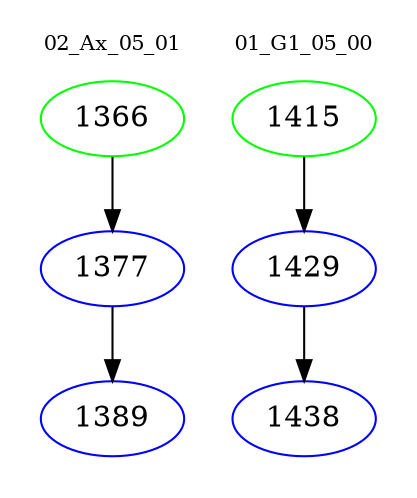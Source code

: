 digraph{
subgraph cluster_0 {
color = white
label = "02_Ax_05_01";
fontsize=10;
T0_1366 [label="1366", color="green"]
T0_1366 -> T0_1377 [color="black"]
T0_1377 [label="1377", color="blue"]
T0_1377 -> T0_1389 [color="black"]
T0_1389 [label="1389", color="blue"]
}
subgraph cluster_1 {
color = white
label = "01_G1_05_00";
fontsize=10;
T1_1415 [label="1415", color="green"]
T1_1415 -> T1_1429 [color="black"]
T1_1429 [label="1429", color="blue"]
T1_1429 -> T1_1438 [color="black"]
T1_1438 [label="1438", color="blue"]
}
}
